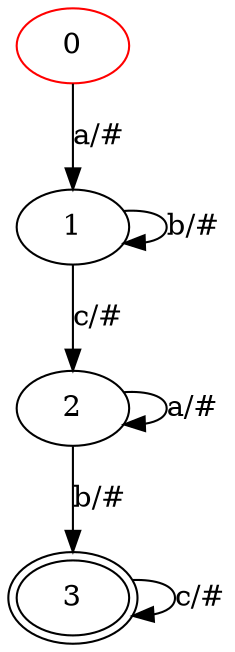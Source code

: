digraph G {
0->1 [label="a/#"]
1->1 [label="b/#"]
1->2 [label="c/#"]
2->2 [label="a/#"]
2->3 [label="b/#"]
3->3 [label="c/#"]
3 [peripheries=2]
0 [color=red]
}
